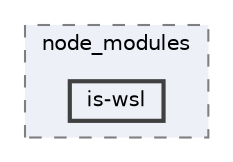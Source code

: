 digraph "pkiclassroomrescheduler/src/main/frontend/node_modules/is-wsl"
{
 // LATEX_PDF_SIZE
  bgcolor="transparent";
  edge [fontname=Helvetica,fontsize=10,labelfontname=Helvetica,labelfontsize=10];
  node [fontname=Helvetica,fontsize=10,shape=box,height=0.2,width=0.4];
  compound=true
  subgraph clusterdir_72953eda66ccb3a2722c28e1c3e6c23b {
    graph [ bgcolor="#edf0f7", pencolor="grey50", label="node_modules", fontname=Helvetica,fontsize=10 style="filled,dashed", URL="dir_72953eda66ccb3a2722c28e1c3e6c23b.html",tooltip=""]
  dir_43bbafba29f6534b248939e94320cb51 [label="is-wsl", fillcolor="#edf0f7", color="grey25", style="filled,bold", URL="dir_43bbafba29f6534b248939e94320cb51.html",tooltip=""];
  }
}

